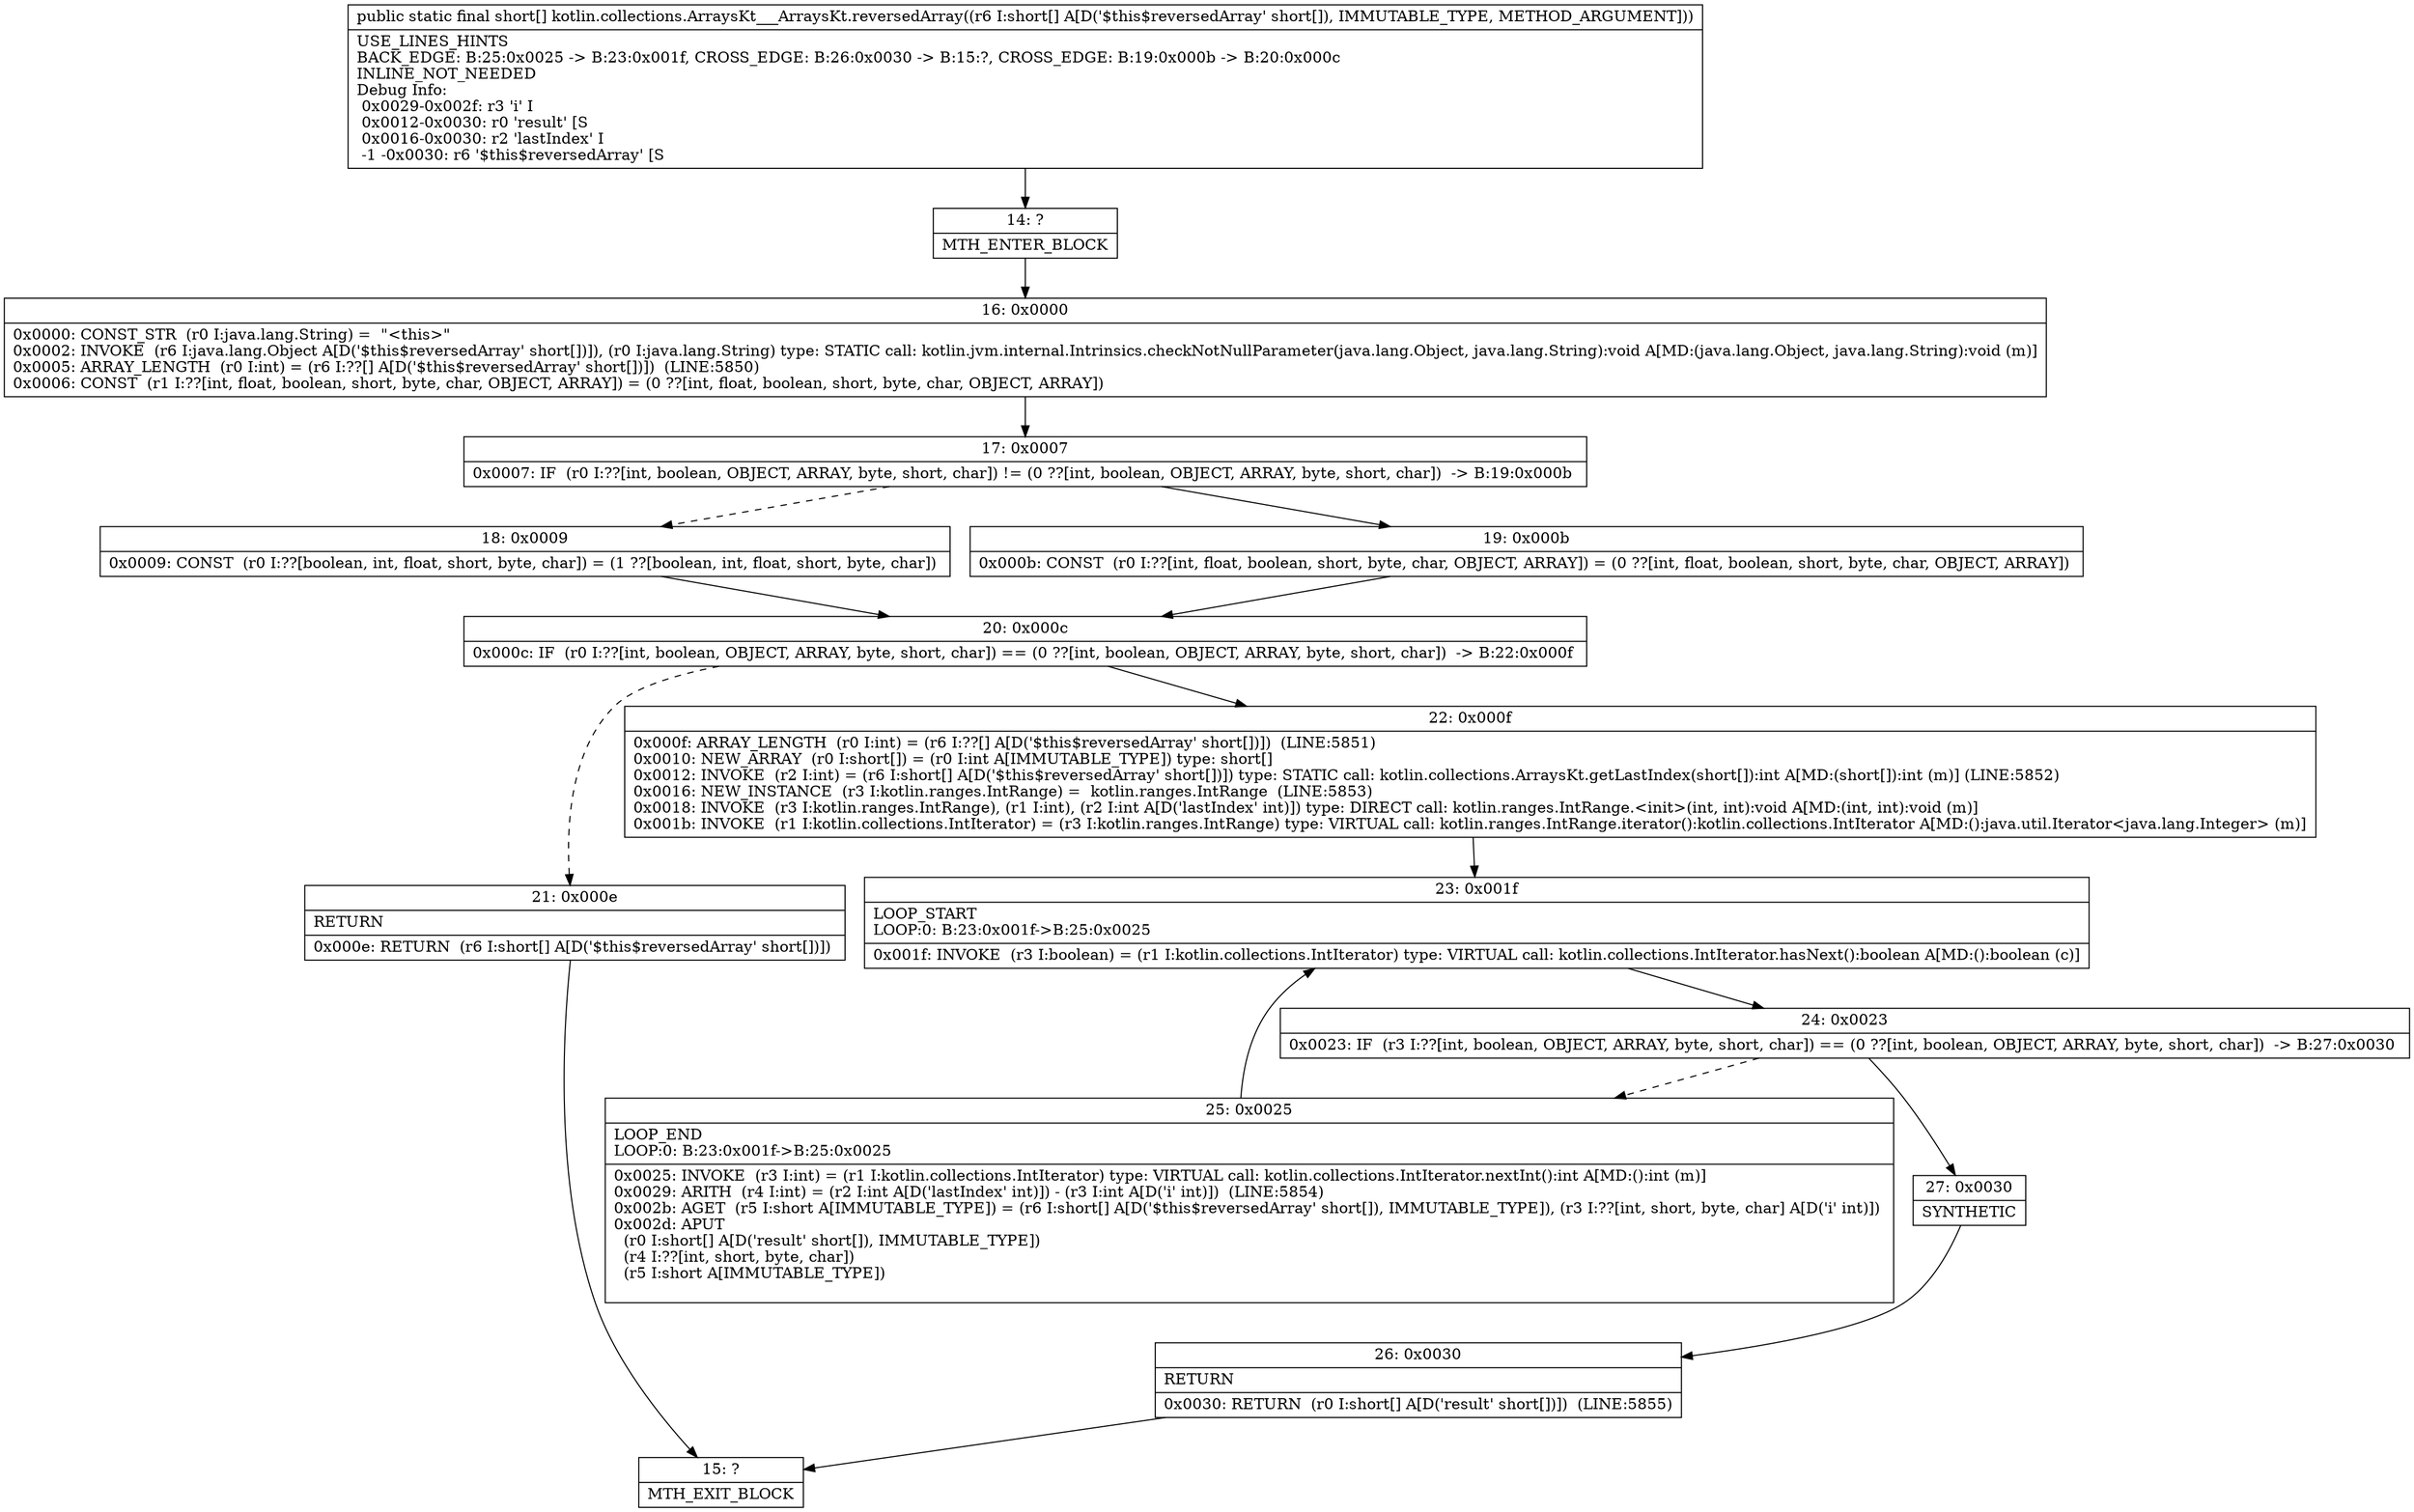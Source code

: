 digraph "CFG forkotlin.collections.ArraysKt___ArraysKt.reversedArray([S)[S" {
Node_14 [shape=record,label="{14\:\ ?|MTH_ENTER_BLOCK\l}"];
Node_16 [shape=record,label="{16\:\ 0x0000|0x0000: CONST_STR  (r0 I:java.lang.String) =  \"\<this\>\" \l0x0002: INVOKE  (r6 I:java.lang.Object A[D('$this$reversedArray' short[])]), (r0 I:java.lang.String) type: STATIC call: kotlin.jvm.internal.Intrinsics.checkNotNullParameter(java.lang.Object, java.lang.String):void A[MD:(java.lang.Object, java.lang.String):void (m)]\l0x0005: ARRAY_LENGTH  (r0 I:int) = (r6 I:??[] A[D('$this$reversedArray' short[])])  (LINE:5850)\l0x0006: CONST  (r1 I:??[int, float, boolean, short, byte, char, OBJECT, ARRAY]) = (0 ??[int, float, boolean, short, byte, char, OBJECT, ARRAY]) \l}"];
Node_17 [shape=record,label="{17\:\ 0x0007|0x0007: IF  (r0 I:??[int, boolean, OBJECT, ARRAY, byte, short, char]) != (0 ??[int, boolean, OBJECT, ARRAY, byte, short, char])  \-\> B:19:0x000b \l}"];
Node_18 [shape=record,label="{18\:\ 0x0009|0x0009: CONST  (r0 I:??[boolean, int, float, short, byte, char]) = (1 ??[boolean, int, float, short, byte, char]) \l}"];
Node_20 [shape=record,label="{20\:\ 0x000c|0x000c: IF  (r0 I:??[int, boolean, OBJECT, ARRAY, byte, short, char]) == (0 ??[int, boolean, OBJECT, ARRAY, byte, short, char])  \-\> B:22:0x000f \l}"];
Node_21 [shape=record,label="{21\:\ 0x000e|RETURN\l|0x000e: RETURN  (r6 I:short[] A[D('$this$reversedArray' short[])]) \l}"];
Node_15 [shape=record,label="{15\:\ ?|MTH_EXIT_BLOCK\l}"];
Node_22 [shape=record,label="{22\:\ 0x000f|0x000f: ARRAY_LENGTH  (r0 I:int) = (r6 I:??[] A[D('$this$reversedArray' short[])])  (LINE:5851)\l0x0010: NEW_ARRAY  (r0 I:short[]) = (r0 I:int A[IMMUTABLE_TYPE]) type: short[] \l0x0012: INVOKE  (r2 I:int) = (r6 I:short[] A[D('$this$reversedArray' short[])]) type: STATIC call: kotlin.collections.ArraysKt.getLastIndex(short[]):int A[MD:(short[]):int (m)] (LINE:5852)\l0x0016: NEW_INSTANCE  (r3 I:kotlin.ranges.IntRange) =  kotlin.ranges.IntRange  (LINE:5853)\l0x0018: INVOKE  (r3 I:kotlin.ranges.IntRange), (r1 I:int), (r2 I:int A[D('lastIndex' int)]) type: DIRECT call: kotlin.ranges.IntRange.\<init\>(int, int):void A[MD:(int, int):void (m)]\l0x001b: INVOKE  (r1 I:kotlin.collections.IntIterator) = (r3 I:kotlin.ranges.IntRange) type: VIRTUAL call: kotlin.ranges.IntRange.iterator():kotlin.collections.IntIterator A[MD:():java.util.Iterator\<java.lang.Integer\> (m)]\l}"];
Node_23 [shape=record,label="{23\:\ 0x001f|LOOP_START\lLOOP:0: B:23:0x001f\-\>B:25:0x0025\l|0x001f: INVOKE  (r3 I:boolean) = (r1 I:kotlin.collections.IntIterator) type: VIRTUAL call: kotlin.collections.IntIterator.hasNext():boolean A[MD:():boolean (c)]\l}"];
Node_24 [shape=record,label="{24\:\ 0x0023|0x0023: IF  (r3 I:??[int, boolean, OBJECT, ARRAY, byte, short, char]) == (0 ??[int, boolean, OBJECT, ARRAY, byte, short, char])  \-\> B:27:0x0030 \l}"];
Node_25 [shape=record,label="{25\:\ 0x0025|LOOP_END\lLOOP:0: B:23:0x001f\-\>B:25:0x0025\l|0x0025: INVOKE  (r3 I:int) = (r1 I:kotlin.collections.IntIterator) type: VIRTUAL call: kotlin.collections.IntIterator.nextInt():int A[MD:():int (m)]\l0x0029: ARITH  (r4 I:int) = (r2 I:int A[D('lastIndex' int)]) \- (r3 I:int A[D('i' int)])  (LINE:5854)\l0x002b: AGET  (r5 I:short A[IMMUTABLE_TYPE]) = (r6 I:short[] A[D('$this$reversedArray' short[]), IMMUTABLE_TYPE]), (r3 I:??[int, short, byte, char] A[D('i' int)]) \l0x002d: APUT  \l  (r0 I:short[] A[D('result' short[]), IMMUTABLE_TYPE])\l  (r4 I:??[int, short, byte, char])\l  (r5 I:short A[IMMUTABLE_TYPE])\l \l}"];
Node_27 [shape=record,label="{27\:\ 0x0030|SYNTHETIC\l}"];
Node_26 [shape=record,label="{26\:\ 0x0030|RETURN\l|0x0030: RETURN  (r0 I:short[] A[D('result' short[])])  (LINE:5855)\l}"];
Node_19 [shape=record,label="{19\:\ 0x000b|0x000b: CONST  (r0 I:??[int, float, boolean, short, byte, char, OBJECT, ARRAY]) = (0 ??[int, float, boolean, short, byte, char, OBJECT, ARRAY]) \l}"];
MethodNode[shape=record,label="{public static final short[] kotlin.collections.ArraysKt___ArraysKt.reversedArray((r6 I:short[] A[D('$this$reversedArray' short[]), IMMUTABLE_TYPE, METHOD_ARGUMENT]))  | USE_LINES_HINTS\lBACK_EDGE: B:25:0x0025 \-\> B:23:0x001f, CROSS_EDGE: B:26:0x0030 \-\> B:15:?, CROSS_EDGE: B:19:0x000b \-\> B:20:0x000c\lINLINE_NOT_NEEDED\lDebug Info:\l  0x0029\-0x002f: r3 'i' I\l  0x0012\-0x0030: r0 'result' [S\l  0x0016\-0x0030: r2 'lastIndex' I\l  \-1 \-0x0030: r6 '$this$reversedArray' [S\l}"];
MethodNode -> Node_14;Node_14 -> Node_16;
Node_16 -> Node_17;
Node_17 -> Node_18[style=dashed];
Node_17 -> Node_19;
Node_18 -> Node_20;
Node_20 -> Node_21[style=dashed];
Node_20 -> Node_22;
Node_21 -> Node_15;
Node_22 -> Node_23;
Node_23 -> Node_24;
Node_24 -> Node_25[style=dashed];
Node_24 -> Node_27;
Node_25 -> Node_23;
Node_27 -> Node_26;
Node_26 -> Node_15;
Node_19 -> Node_20;
}

